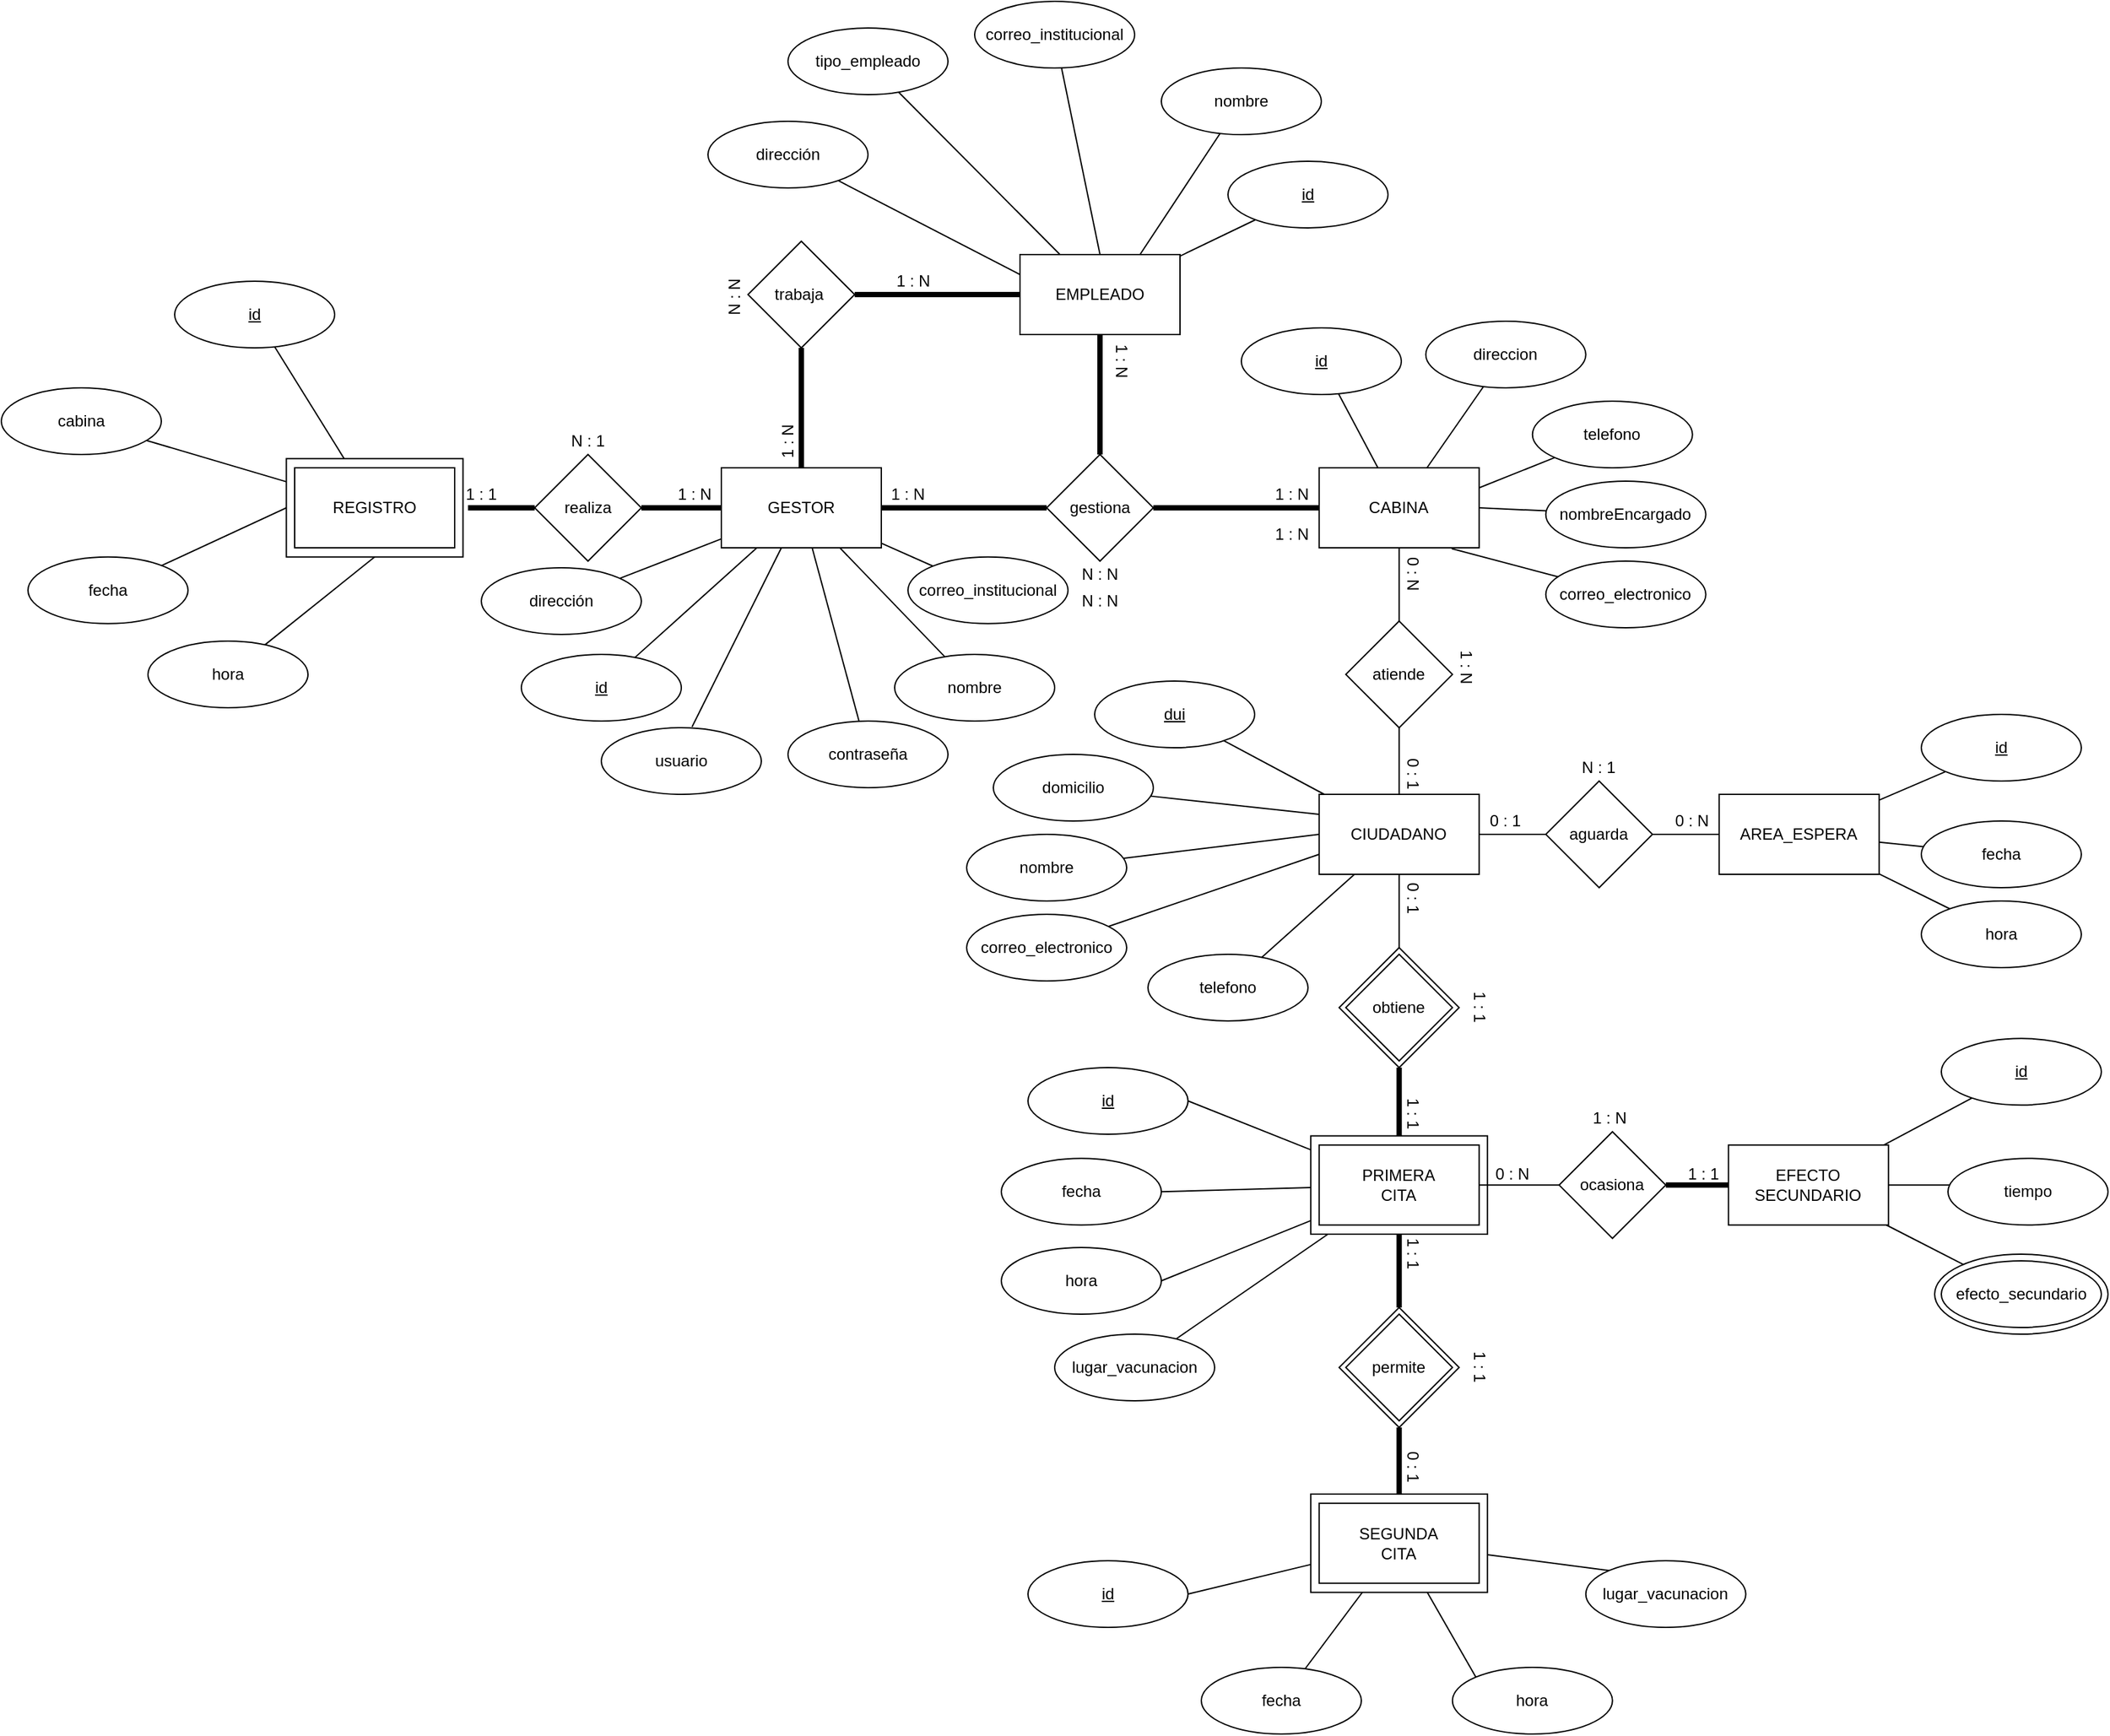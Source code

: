 <mxfile version="14.8.1" type="device"><diagram id="GtlWvggoVSXs7kWJyvqW" name="Page-1"><mxGraphModel dx="2150" dy="1871" grid="1" gridSize="10" guides="1" tooltips="1" connect="1" arrows="1" fold="1" page="1" pageScale="1" pageWidth="827" pageHeight="1169" math="0" shadow="0"><root><mxCell id="0"/><mxCell id="1" parent="0"/><mxCell id="ilYAD4lkbjqUgrxvVaNT-58" value="" style="ellipse;whiteSpace=wrap;html=1;" parent="1" vertex="1"><mxGeometry x="1100" y="850" width="130" height="60" as="geometry"/></mxCell><mxCell id="ilYAD4lkbjqUgrxvVaNT-56" style="edgeStyle=none;rounded=0;orthogonalLoop=1;jettySize=auto;html=1;entryX=0.5;entryY=0;entryDx=0;entryDy=0;endArrow=none;endFill=0;strokeWidth=4;" parent="1" source="ilYAD4lkbjqUgrxvVaNT-54" target="ilYAD4lkbjqUgrxvVaNT-47" edge="1"><mxGeometry relative="1" as="geometry"/></mxCell><mxCell id="ilYAD4lkbjqUgrxvVaNT-54" value="" style="rhombus;whiteSpace=wrap;html=1;strokeColor=#000000;strokeWidth=1;fillColor=#FFFFFF;" parent="1" vertex="1"><mxGeometry x="653.35" y="620" width="90" height="90" as="geometry"/></mxCell><mxCell id="Xh5Pq-tWvc1klmHSqCGL-21" style="edgeStyle=none;rounded=0;orthogonalLoop=1;jettySize=auto;html=1;entryX=1;entryY=0.5;entryDx=0;entryDy=0;endArrow=none;endFill=0;" edge="1" parent="1" source="ilYAD4lkbjqUgrxvVaNT-47" target="YByabh3VJ4g1evLDkv0n-15"><mxGeometry relative="1" as="geometry"/></mxCell><mxCell id="Xh5Pq-tWvc1klmHSqCGL-22" style="edgeStyle=none;rounded=0;orthogonalLoop=1;jettySize=auto;html=1;entryX=1;entryY=0.5;entryDx=0;entryDy=0;endArrow=none;endFill=0;" edge="1" parent="1" source="ilYAD4lkbjqUgrxvVaNT-47" target="bIRjx_F4PmhxGyRf75QR-77"><mxGeometry relative="1" as="geometry"/></mxCell><mxCell id="Xh5Pq-tWvc1klmHSqCGL-23" style="edgeStyle=none;rounded=0;orthogonalLoop=1;jettySize=auto;html=1;entryX=1;entryY=0.5;entryDx=0;entryDy=0;endArrow=none;endFill=0;" edge="1" parent="1" source="ilYAD4lkbjqUgrxvVaNT-47" target="bIRjx_F4PmhxGyRf75QR-78"><mxGeometry relative="1" as="geometry"/></mxCell><mxCell id="Xh5Pq-tWvc1klmHSqCGL-25" style="edgeStyle=none;rounded=0;orthogonalLoop=1;jettySize=auto;html=1;endArrow=none;endFill=0;" edge="1" parent="1" source="ilYAD4lkbjqUgrxvVaNT-47" target="bIRjx_F4PmhxGyRf75QR-79"><mxGeometry relative="1" as="geometry"/></mxCell><mxCell id="ilYAD4lkbjqUgrxvVaNT-47" value="" style="rounded=0;whiteSpace=wrap;html=1;strokeColor=#000000;strokeWidth=1;fillColor=#FFFFFF;" parent="1" vertex="1"><mxGeometry x="632.1" y="761.25" width="132.5" height="73.75" as="geometry"/></mxCell><mxCell id="ilYAD4lkbjqUgrxvVaNT-52" style="edgeStyle=none;rounded=0;orthogonalLoop=1;jettySize=auto;html=1;entryX=0.5;entryY=0;entryDx=0;entryDy=0;endArrow=none;endFill=0;strokeWidth=4;" parent="1" source="ilYAD4lkbjqUgrxvVaNT-38" target="ilYAD4lkbjqUgrxvVaNT-35" edge="1"><mxGeometry relative="1" as="geometry"/></mxCell><mxCell id="ilYAD4lkbjqUgrxvVaNT-53" style="edgeStyle=none;rounded=0;orthogonalLoop=1;jettySize=auto;html=1;entryX=0.5;entryY=1;entryDx=0;entryDy=0;endArrow=none;endFill=0;strokeWidth=4;" parent="1" source="ilYAD4lkbjqUgrxvVaNT-38" target="ilYAD4lkbjqUgrxvVaNT-47" edge="1"><mxGeometry relative="1" as="geometry"/></mxCell><mxCell id="ilYAD4lkbjqUgrxvVaNT-38" value="" style="rhombus;whiteSpace=wrap;html=1;strokeColor=#000000;strokeWidth=1;fillColor=#FFFFFF;" parent="1" vertex="1"><mxGeometry x="653.35" y="890" width="90" height="90" as="geometry"/></mxCell><mxCell id="Xh5Pq-tWvc1klmHSqCGL-26" style="edgeStyle=none;rounded=0;orthogonalLoop=1;jettySize=auto;html=1;entryX=1;entryY=0.5;entryDx=0;entryDy=0;endArrow=none;endFill=0;" edge="1" parent="1" source="ilYAD4lkbjqUgrxvVaNT-35" target="bIRjx_F4PmhxGyRf75QR-89"><mxGeometry relative="1" as="geometry"/></mxCell><mxCell id="Xh5Pq-tWvc1klmHSqCGL-28" style="edgeStyle=none;rounded=0;orthogonalLoop=1;jettySize=auto;html=1;entryX=0;entryY=0;entryDx=0;entryDy=0;endArrow=none;endFill=0;" edge="1" parent="1" source="ilYAD4lkbjqUgrxvVaNT-35" target="Xh5Pq-tWvc1klmHSqCGL-18"><mxGeometry relative="1" as="geometry"/></mxCell><mxCell id="Xh5Pq-tWvc1klmHSqCGL-31" style="edgeStyle=none;rounded=0;orthogonalLoop=1;jettySize=auto;html=1;entryX=0;entryY=0;entryDx=0;entryDy=0;endArrow=none;endFill=0;" edge="1" parent="1" source="ilYAD4lkbjqUgrxvVaNT-35" target="Xh5Pq-tWvc1klmHSqCGL-19"><mxGeometry relative="1" as="geometry"/></mxCell><mxCell id="Xh5Pq-tWvc1klmHSqCGL-54" style="edgeStyle=none;rounded=0;orthogonalLoop=1;jettySize=auto;html=1;endArrow=none;endFill=0;" edge="1" parent="1" source="ilYAD4lkbjqUgrxvVaNT-35" target="Xh5Pq-tWvc1klmHSqCGL-17"><mxGeometry relative="1" as="geometry"/></mxCell><mxCell id="ilYAD4lkbjqUgrxvVaNT-35" value="" style="rounded=0;whiteSpace=wrap;html=1;strokeColor=#000000;strokeWidth=1;fillColor=#FFFFFF;" parent="1" vertex="1"><mxGeometry x="632.1" y="1030" width="132.5" height="73.75" as="geometry"/></mxCell><mxCell id="ilYAD4lkbjqUgrxvVaNT-32" style="edgeStyle=none;rounded=0;orthogonalLoop=1;jettySize=auto;html=1;endArrow=none;endFill=0;" parent="1" source="ilYAD4lkbjqUgrxvVaNT-28" target="CvrcH5xTIL3rKFmLxYmg-8" edge="1"><mxGeometry relative="1" as="geometry"/></mxCell><mxCell id="ilYAD4lkbjqUgrxvVaNT-34" style="edgeStyle=none;rounded=0;orthogonalLoop=1;jettySize=auto;html=1;endArrow=none;endFill=0;" parent="1" source="ilYAD4lkbjqUgrxvVaNT-28" target="CvrcH5xTIL3rKFmLxYmg-18" edge="1"><mxGeometry relative="1" as="geometry"/></mxCell><mxCell id="ilYAD4lkbjqUgrxvVaNT-28" value="" style="rounded=0;whiteSpace=wrap;html=1;strokeColor=#000000;strokeWidth=1;fillColor=#FFFFFF;" parent="1" vertex="1"><mxGeometry x="-136.25" y="253.13" width="132.5" height="73.75" as="geometry"/></mxCell><mxCell id="bIRjx_F4PmhxGyRf75QR-21" style="edgeStyle=orthogonalEdgeStyle;rounded=0;orthogonalLoop=1;jettySize=auto;html=1;endArrow=none;endFill=0;strokeWidth=4;" parent="1" source="bIRjx_F4PmhxGyRf75QR-1" target="bIRjx_F4PmhxGyRf75QR-2" edge="1"><mxGeometry relative="1" as="geometry"/></mxCell><mxCell id="Xh5Pq-tWvc1klmHSqCGL-40" style="edgeStyle=none;rounded=0;orthogonalLoop=1;jettySize=auto;html=1;endArrow=none;endFill=0;" edge="1" parent="1" source="bIRjx_F4PmhxGyRf75QR-1" target="Xh5Pq-tWvc1klmHSqCGL-35"><mxGeometry relative="1" as="geometry"/></mxCell><mxCell id="Xh5Pq-tWvc1klmHSqCGL-41" style="edgeStyle=none;rounded=0;orthogonalLoop=1;jettySize=auto;html=1;endArrow=none;endFill=0;" edge="1" parent="1" source="bIRjx_F4PmhxGyRf75QR-1" target="bIRjx_F4PmhxGyRf75QR-43"><mxGeometry relative="1" as="geometry"/></mxCell><mxCell id="Xh5Pq-tWvc1klmHSqCGL-43" style="edgeStyle=none;rounded=0;orthogonalLoop=1;jettySize=auto;html=1;endArrow=none;endFill=0;" edge="1" parent="1" source="bIRjx_F4PmhxGyRf75QR-1" target="Xh5Pq-tWvc1klmHSqCGL-32"><mxGeometry relative="1" as="geometry"/></mxCell><mxCell id="Xh5Pq-tWvc1klmHSqCGL-44" style="edgeStyle=none;rounded=0;orthogonalLoop=1;jettySize=auto;html=1;endArrow=none;endFill=0;" edge="1" parent="1" source="bIRjx_F4PmhxGyRf75QR-1" target="Xh5Pq-tWvc1klmHSqCGL-33"><mxGeometry relative="1" as="geometry"/></mxCell><mxCell id="Xh5Pq-tWvc1klmHSqCGL-48" style="edgeStyle=none;rounded=0;orthogonalLoop=1;jettySize=auto;html=1;entryX=0.567;entryY=-0.013;entryDx=0;entryDy=0;entryPerimeter=0;endArrow=none;endFill=0;" edge="1" parent="1" source="bIRjx_F4PmhxGyRf75QR-1" target="Xh5Pq-tWvc1klmHSqCGL-46"><mxGeometry relative="1" as="geometry"/></mxCell><mxCell id="Xh5Pq-tWvc1klmHSqCGL-49" style="edgeStyle=none;rounded=0;orthogonalLoop=1;jettySize=auto;html=1;endArrow=none;endFill=0;" edge="1" parent="1" source="bIRjx_F4PmhxGyRf75QR-1" target="Xh5Pq-tWvc1klmHSqCGL-47"><mxGeometry relative="1" as="geometry"/></mxCell><mxCell id="bIRjx_F4PmhxGyRf75QR-1" value="GESTOR" style="rounded=0;whiteSpace=wrap;html=1;" parent="1" vertex="1"><mxGeometry x="190" y="260" width="120" height="60" as="geometry"/></mxCell><mxCell id="bIRjx_F4PmhxGyRf75QR-22" style="edgeStyle=orthogonalEdgeStyle;rounded=0;orthogonalLoop=1;jettySize=auto;html=1;exitX=1;exitY=0.5;exitDx=0;exitDy=0;entryX=0;entryY=0.5;entryDx=0;entryDy=0;endArrow=none;endFill=0;strokeWidth=4;" parent="1" source="bIRjx_F4PmhxGyRf75QR-2" target="bIRjx_F4PmhxGyRf75QR-3" edge="1"><mxGeometry relative="1" as="geometry"/></mxCell><mxCell id="bIRjx_F4PmhxGyRf75QR-2" value="gestiona" style="rhombus;whiteSpace=wrap;html=1;" parent="1" vertex="1"><mxGeometry x="434" y="250" width="80" height="80" as="geometry"/></mxCell><mxCell id="bIRjx_F4PmhxGyRf75QR-23" style="edgeStyle=orthogonalEdgeStyle;rounded=0;orthogonalLoop=1;jettySize=auto;html=1;entryX=0.5;entryY=0;entryDx=0;entryDy=0;endArrow=none;endFill=0;" parent="1" source="bIRjx_F4PmhxGyRf75QR-3" target="bIRjx_F4PmhxGyRf75QR-12" edge="1"><mxGeometry relative="1" as="geometry"/></mxCell><mxCell id="Xh5Pq-tWvc1klmHSqCGL-38" style="edgeStyle=none;rounded=0;orthogonalLoop=1;jettySize=auto;html=1;endArrow=none;endFill=0;" edge="1" parent="1" source="bIRjx_F4PmhxGyRf75QR-3" target="bIRjx_F4PmhxGyRf75QR-54"><mxGeometry relative="1" as="geometry"/></mxCell><mxCell id="Xh5Pq-tWvc1klmHSqCGL-52" style="edgeStyle=none;rounded=0;orthogonalLoop=1;jettySize=auto;html=1;endArrow=none;endFill=0;" edge="1" parent="1" source="bIRjx_F4PmhxGyRf75QR-3" target="YByabh3VJ4g1evLDkv0n-17"><mxGeometry relative="1" as="geometry"/></mxCell><mxCell id="bIRjx_F4PmhxGyRf75QR-3" value="CABINA" style="rounded=0;whiteSpace=wrap;html=1;" parent="1" vertex="1"><mxGeometry x="638.35" y="260" width="120" height="60" as="geometry"/></mxCell><mxCell id="bIRjx_F4PmhxGyRf75QR-31" style="edgeStyle=orthogonalEdgeStyle;rounded=0;orthogonalLoop=1;jettySize=auto;html=1;entryX=0;entryY=0.5;entryDx=0;entryDy=0;endArrow=none;endFill=0;" parent="1" source="bIRjx_F4PmhxGyRf75QR-6" target="bIRjx_F4PmhxGyRf75QR-15" edge="1"><mxGeometry relative="1" as="geometry"/></mxCell><mxCell id="ilYAD4lkbjqUgrxvVaNT-55" style="edgeStyle=none;rounded=0;orthogonalLoop=1;jettySize=auto;html=1;entryX=0.5;entryY=0;entryDx=0;entryDy=0;endArrow=none;endFill=0;" parent="1" source="bIRjx_F4PmhxGyRf75QR-6" target="ilYAD4lkbjqUgrxvVaNT-54" edge="1"><mxGeometry relative="1" as="geometry"/></mxCell><mxCell id="Xh5Pq-tWvc1klmHSqCGL-53" style="edgeStyle=none;rounded=0;orthogonalLoop=1;jettySize=auto;html=1;endArrow=none;endFill=0;" edge="1" parent="1" source="bIRjx_F4PmhxGyRf75QR-6" target="bIRjx_F4PmhxGyRf75QR-69"><mxGeometry relative="1" as="geometry"/></mxCell><mxCell id="bIRjx_F4PmhxGyRf75QR-6" value="CIUDADANO" style="rounded=0;whiteSpace=wrap;html=1;" parent="1" vertex="1"><mxGeometry x="638.35" y="505" width="120" height="60" as="geometry"/></mxCell><mxCell id="bIRjx_F4PmhxGyRf75QR-29" style="edgeStyle=orthogonalEdgeStyle;rounded=0;orthogonalLoop=1;jettySize=auto;html=1;entryX=0;entryY=0.5;entryDx=0;entryDy=0;endArrow=none;endFill=0;" parent="1" source="bIRjx_F4PmhxGyRf75QR-7" target="bIRjx_F4PmhxGyRf75QR-16" edge="1"><mxGeometry relative="1" as="geometry"/></mxCell><mxCell id="bIRjx_F4PmhxGyRf75QR-7" value="PRIMERA&lt;br&gt;CITA" style="rounded=0;whiteSpace=wrap;html=1;" parent="1" vertex="1"><mxGeometry x="638.35" y="768.13" width="120" height="60" as="geometry"/></mxCell><mxCell id="bIRjx_F4PmhxGyRf75QR-33" value="" style="edgeStyle=orthogonalEdgeStyle;rounded=0;orthogonalLoop=1;jettySize=auto;html=1;endArrow=none;endFill=0;" parent="1" source="bIRjx_F4PmhxGyRf75QR-8" target="bIRjx_F4PmhxGyRf75QR-15" edge="1"><mxGeometry relative="1" as="geometry"/></mxCell><mxCell id="Xh5Pq-tWvc1klmHSqCGL-57" style="edgeStyle=none;rounded=0;orthogonalLoop=1;jettySize=auto;html=1;endArrow=none;endFill=0;" edge="1" parent="1" source="bIRjx_F4PmhxGyRf75QR-8" target="bIRjx_F4PmhxGyRf75QR-87"><mxGeometry relative="1" as="geometry"/></mxCell><mxCell id="Xh5Pq-tWvc1klmHSqCGL-58" style="edgeStyle=none;rounded=0;orthogonalLoop=1;jettySize=auto;html=1;endArrow=none;endFill=0;" edge="1" parent="1" source="bIRjx_F4PmhxGyRf75QR-8" target="bIRjx_F4PmhxGyRf75QR-84"><mxGeometry relative="1" as="geometry"/></mxCell><mxCell id="Xh5Pq-tWvc1klmHSqCGL-59" style="edgeStyle=none;rounded=0;orthogonalLoop=1;jettySize=auto;html=1;endArrow=none;endFill=0;" edge="1" parent="1" source="bIRjx_F4PmhxGyRf75QR-8" target="bIRjx_F4PmhxGyRf75QR-83"><mxGeometry relative="1" as="geometry"/></mxCell><mxCell id="bIRjx_F4PmhxGyRf75QR-8" value="AREA_ESPERA" style="rounded=0;whiteSpace=wrap;html=1;" parent="1" vertex="1"><mxGeometry x="938.35" y="505" width="120" height="60" as="geometry"/></mxCell><mxCell id="bIRjx_F4PmhxGyRf75QR-9" value="SEGUNDA&lt;br&gt;CITA" style="rounded=0;whiteSpace=wrap;html=1;" parent="1" vertex="1"><mxGeometry x="638.35" y="1036.87" width="120" height="60" as="geometry"/></mxCell><mxCell id="bIRjx_F4PmhxGyRf75QR-30" style="edgeStyle=orthogonalEdgeStyle;rounded=0;orthogonalLoop=1;jettySize=auto;html=1;entryX=1;entryY=0.5;entryDx=0;entryDy=0;endArrow=none;endFill=0;strokeWidth=4;" parent="1" source="bIRjx_F4PmhxGyRf75QR-10" target="bIRjx_F4PmhxGyRf75QR-16" edge="1"><mxGeometry relative="1" as="geometry"/></mxCell><mxCell id="Xh5Pq-tWvc1klmHSqCGL-55" style="edgeStyle=none;rounded=0;orthogonalLoop=1;jettySize=auto;html=1;endArrow=none;endFill=0;" edge="1" parent="1" source="bIRjx_F4PmhxGyRf75QR-10" target="bIRjx_F4PmhxGyRf75QR-93"><mxGeometry relative="1" as="geometry"/></mxCell><mxCell id="Xh5Pq-tWvc1klmHSqCGL-56" style="edgeStyle=none;rounded=0;orthogonalLoop=1;jettySize=auto;html=1;endArrow=none;endFill=0;" edge="1" parent="1" source="bIRjx_F4PmhxGyRf75QR-10" target="ilYAD4lkbjqUgrxvVaNT-58"><mxGeometry relative="1" as="geometry"/></mxCell><mxCell id="bIRjx_F4PmhxGyRf75QR-10" value="EFECTO&lt;br&gt;SECUNDARIO" style="rounded=0;whiteSpace=wrap;html=1;" parent="1" vertex="1"><mxGeometry x="945.35" y="768.13" width="120" height="60" as="geometry"/></mxCell><mxCell id="bIRjx_F4PmhxGyRf75QR-62" style="edgeStyle=orthogonalEdgeStyle;rounded=0;orthogonalLoop=1;jettySize=auto;html=1;entryX=0.5;entryY=0;entryDx=0;entryDy=0;endArrow=none;endFill=0;strokeWidth=4;" parent="1" source="bIRjx_F4PmhxGyRf75QR-11" target="bIRjx_F4PmhxGyRf75QR-1" edge="1"><mxGeometry relative="1" as="geometry"/></mxCell><mxCell id="bIRjx_F4PmhxGyRf75QR-11" value="trabaja&amp;nbsp;" style="rhombus;whiteSpace=wrap;html=1;" parent="1" vertex="1"><mxGeometry x="210" y="90" width="80" height="80" as="geometry"/></mxCell><mxCell id="bIRjx_F4PmhxGyRf75QR-24" style="edgeStyle=orthogonalEdgeStyle;rounded=0;orthogonalLoop=1;jettySize=auto;html=1;exitX=0.5;exitY=1;exitDx=0;exitDy=0;entryX=0.5;entryY=0;entryDx=0;entryDy=0;endArrow=none;endFill=0;" parent="1" source="bIRjx_F4PmhxGyRf75QR-12" target="bIRjx_F4PmhxGyRf75QR-6" edge="1"><mxGeometry relative="1" as="geometry"/></mxCell><mxCell id="bIRjx_F4PmhxGyRf75QR-12" value="atiende" style="rhombus;whiteSpace=wrap;html=1;" parent="1" vertex="1"><mxGeometry x="658.35" y="375" width="80" height="80" as="geometry"/></mxCell><mxCell id="bIRjx_F4PmhxGyRf75QR-13" value="obtiene" style="rhombus;whiteSpace=wrap;html=1;" parent="1" vertex="1"><mxGeometry x="658.35" y="625" width="80" height="80" as="geometry"/></mxCell><mxCell id="bIRjx_F4PmhxGyRf75QR-15" value="aguarda" style="rhombus;whiteSpace=wrap;html=1;" parent="1" vertex="1"><mxGeometry x="808.35" y="495" width="80" height="80" as="geometry"/></mxCell><mxCell id="bIRjx_F4PmhxGyRf75QR-16" value="ocasiona" style="rhombus;whiteSpace=wrap;html=1;" parent="1" vertex="1"><mxGeometry x="818.35" y="758.12" width="80" height="80" as="geometry"/></mxCell><mxCell id="bIRjx_F4PmhxGyRf75QR-17" value="permite" style="rhombus;whiteSpace=wrap;html=1;" parent="1" vertex="1"><mxGeometry x="658.35" y="895" width="80" height="80" as="geometry"/></mxCell><mxCell id="bIRjx_F4PmhxGyRf75QR-60" style="edgeStyle=orthogonalEdgeStyle;rounded=0;orthogonalLoop=1;jettySize=auto;html=1;entryX=0.5;entryY=0;entryDx=0;entryDy=0;endArrow=none;endFill=0;strokeWidth=4;" parent="1" source="bIRjx_F4PmhxGyRf75QR-18" target="bIRjx_F4PmhxGyRf75QR-2" edge="1"><mxGeometry relative="1" as="geometry"/></mxCell><mxCell id="bIRjx_F4PmhxGyRf75QR-61" style="edgeStyle=orthogonalEdgeStyle;rounded=0;orthogonalLoop=1;jettySize=auto;html=1;entryX=1;entryY=0.5;entryDx=0;entryDy=0;endArrow=none;endFill=0;strokeWidth=4;" parent="1" source="bIRjx_F4PmhxGyRf75QR-18" target="bIRjx_F4PmhxGyRf75QR-11" edge="1"><mxGeometry relative="1" as="geometry"/></mxCell><mxCell id="bIRjx_F4PmhxGyRf75QR-18" value="EMPLEADO" style="rounded=0;whiteSpace=wrap;html=1;sketch=0;" parent="1" vertex="1"><mxGeometry x="414" y="100" width="120" height="60" as="geometry"/></mxCell><mxCell id="Xh5Pq-tWvc1klmHSqCGL-6" style="edgeStyle=none;rounded=0;orthogonalLoop=1;jettySize=auto;html=1;entryX=0.25;entryY=0;entryDx=0;entryDy=0;endArrow=none;endFill=0;" edge="1" parent="1" source="bIRjx_F4PmhxGyRf75QR-39" target="bIRjx_F4PmhxGyRf75QR-18"><mxGeometry relative="1" as="geometry"/></mxCell><mxCell id="bIRjx_F4PmhxGyRf75QR-39" value="tipo_empleado" style="ellipse;whiteSpace=wrap;html=1;" parent="1" vertex="1"><mxGeometry x="240" y="-70" width="120" height="50" as="geometry"/></mxCell><mxCell id="Xh5Pq-tWvc1klmHSqCGL-7" style="edgeStyle=none;rounded=0;orthogonalLoop=1;jettySize=auto;html=1;entryX=0;entryY=0.25;entryDx=0;entryDy=0;endArrow=none;endFill=0;" edge="1" parent="1" source="bIRjx_F4PmhxGyRf75QR-40" target="bIRjx_F4PmhxGyRf75QR-18"><mxGeometry relative="1" as="geometry"/></mxCell><mxCell id="bIRjx_F4PmhxGyRf75QR-40" value="dirección" style="ellipse;whiteSpace=wrap;html=1;" parent="1" vertex="1"><mxGeometry x="180" width="120" height="50" as="geometry"/></mxCell><mxCell id="Xh5Pq-tWvc1klmHSqCGL-5" style="edgeStyle=none;rounded=0;orthogonalLoop=1;jettySize=auto;html=1;entryX=0.5;entryY=0;entryDx=0;entryDy=0;endArrow=none;endFill=0;" edge="1" parent="1" source="bIRjx_F4PmhxGyRf75QR-41" target="bIRjx_F4PmhxGyRf75QR-18"><mxGeometry relative="1" as="geometry"/></mxCell><mxCell id="bIRjx_F4PmhxGyRf75QR-41" value="correo_institucional" style="ellipse;whiteSpace=wrap;html=1;" parent="1" vertex="1"><mxGeometry x="380" y="-90" width="120" height="50" as="geometry"/></mxCell><mxCell id="Xh5Pq-tWvc1klmHSqCGL-4" style="edgeStyle=none;rounded=0;orthogonalLoop=1;jettySize=auto;html=1;entryX=0.75;entryY=0;entryDx=0;entryDy=0;endArrow=none;endFill=0;" edge="1" parent="1" source="bIRjx_F4PmhxGyRf75QR-42" target="bIRjx_F4PmhxGyRf75QR-18"><mxGeometry relative="1" as="geometry"/></mxCell><mxCell id="bIRjx_F4PmhxGyRf75QR-42" value="nombre" style="ellipse;whiteSpace=wrap;html=1;" parent="1" vertex="1"><mxGeometry x="520" y="-40" width="120" height="50" as="geometry"/></mxCell><mxCell id="bIRjx_F4PmhxGyRf75QR-43" value="&lt;u&gt;id&lt;/u&gt;" style="ellipse;whiteSpace=wrap;html=1;" parent="1" vertex="1"><mxGeometry x="40" y="400" width="120" height="50" as="geometry"/></mxCell><mxCell id="bIRjx_F4PmhxGyRf75QR-54" value="direccion" style="ellipse;whiteSpace=wrap;html=1;" parent="1" vertex="1"><mxGeometry x="718.35" y="150" width="120" height="50" as="geometry"/></mxCell><mxCell id="bIRjx_F4PmhxGyRf75QR-65" style="edgeStyle=none;rounded=0;orthogonalLoop=1;jettySize=auto;html=1;entryX=1;entryY=0.5;entryDx=0;entryDy=0;endArrow=none;endFill=0;" parent="1" source="bIRjx_F4PmhxGyRf75QR-55" target="bIRjx_F4PmhxGyRf75QR-3" edge="1"><mxGeometry relative="1" as="geometry"/></mxCell><mxCell id="bIRjx_F4PmhxGyRf75QR-55" value="nombreEncargado" style="ellipse;whiteSpace=wrap;html=1;" parent="1" vertex="1"><mxGeometry x="808.35" y="270" width="120" height="50" as="geometry"/></mxCell><mxCell id="bIRjx_F4PmhxGyRf75QR-64" style="edgeStyle=none;rounded=0;orthogonalLoop=1;jettySize=auto;html=1;entryX=1;entryY=0.25;entryDx=0;entryDy=0;endArrow=none;endFill=0;" parent="1" source="bIRjx_F4PmhxGyRf75QR-56" target="bIRjx_F4PmhxGyRf75QR-3" edge="1"><mxGeometry relative="1" as="geometry"/></mxCell><mxCell id="bIRjx_F4PmhxGyRf75QR-56" value="telefono" style="ellipse;whiteSpace=wrap;html=1;" parent="1" vertex="1"><mxGeometry x="798.35" y="210" width="120" height="50" as="geometry"/></mxCell><mxCell id="bIRjx_F4PmhxGyRf75QR-66" style="edgeStyle=none;rounded=0;orthogonalLoop=1;jettySize=auto;html=1;entryX=0.828;entryY=1.011;entryDx=0;entryDy=0;entryPerimeter=0;endArrow=none;endFill=0;" parent="1" source="bIRjx_F4PmhxGyRf75QR-57" target="bIRjx_F4PmhxGyRf75QR-3" edge="1"><mxGeometry relative="1" as="geometry"/></mxCell><mxCell id="bIRjx_F4PmhxGyRf75QR-57" value="correo_electronico" style="ellipse;whiteSpace=wrap;html=1;" parent="1" vertex="1"><mxGeometry x="808.35" y="330" width="120" height="50" as="geometry"/></mxCell><mxCell id="bIRjx_F4PmhxGyRf75QR-73" style="edgeStyle=none;rounded=0;orthogonalLoop=1;jettySize=auto;html=1;entryX=0;entryY=0.25;entryDx=0;entryDy=0;endArrow=none;endFill=0;" parent="1" source="bIRjx_F4PmhxGyRf75QR-67" target="bIRjx_F4PmhxGyRf75QR-6" edge="1"><mxGeometry relative="1" as="geometry"/></mxCell><mxCell id="bIRjx_F4PmhxGyRf75QR-67" value="domicilio" style="ellipse;whiteSpace=wrap;html=1;" parent="1" vertex="1"><mxGeometry x="394" y="475" width="120" height="50" as="geometry"/></mxCell><mxCell id="bIRjx_F4PmhxGyRf75QR-74" style="edgeStyle=none;rounded=0;orthogonalLoop=1;jettySize=auto;html=1;entryX=0;entryY=0.5;entryDx=0;entryDy=0;endArrow=none;endFill=0;" parent="1" source="bIRjx_F4PmhxGyRf75QR-68" target="bIRjx_F4PmhxGyRf75QR-6" edge="1"><mxGeometry relative="1" as="geometry"/></mxCell><mxCell id="bIRjx_F4PmhxGyRf75QR-68" value="nombre" style="ellipse;whiteSpace=wrap;html=1;" parent="1" vertex="1"><mxGeometry x="374" y="535" width="120" height="50" as="geometry"/></mxCell><mxCell id="bIRjx_F4PmhxGyRf75QR-69" value="telefono" style="ellipse;whiteSpace=wrap;html=1;" parent="1" vertex="1"><mxGeometry x="510" y="625" width="120" height="50" as="geometry"/></mxCell><mxCell id="bIRjx_F4PmhxGyRf75QR-75" style="edgeStyle=none;rounded=0;orthogonalLoop=1;jettySize=auto;html=1;endArrow=none;endFill=0;entryX=0;entryY=0.75;entryDx=0;entryDy=0;" parent="1" source="bIRjx_F4PmhxGyRf75QR-70" target="bIRjx_F4PmhxGyRf75QR-6" edge="1"><mxGeometry relative="1" as="geometry"><mxPoint x="510" y="530" as="targetPoint"/></mxGeometry></mxCell><mxCell id="bIRjx_F4PmhxGyRf75QR-70" value="correo_electronico" style="ellipse;whiteSpace=wrap;html=1;" parent="1" vertex="1"><mxGeometry x="374" y="595" width="120" height="50" as="geometry"/></mxCell><mxCell id="bIRjx_F4PmhxGyRf75QR-72" style="edgeStyle=none;rounded=0;orthogonalLoop=1;jettySize=auto;html=1;endArrow=none;endFill=0;" parent="1" source="bIRjx_F4PmhxGyRf75QR-71" target="bIRjx_F4PmhxGyRf75QR-6" edge="1"><mxGeometry relative="1" as="geometry"/></mxCell><mxCell id="bIRjx_F4PmhxGyRf75QR-71" value="&lt;u&gt;dui&lt;/u&gt;" style="ellipse;whiteSpace=wrap;html=1;" parent="1" vertex="1"><mxGeometry x="470" y="420" width="120" height="50" as="geometry"/></mxCell><mxCell id="bIRjx_F4PmhxGyRf75QR-77" value="fecha" style="ellipse;whiteSpace=wrap;html=1;" parent="1" vertex="1"><mxGeometry x="400" y="778.13" width="120" height="50" as="geometry"/></mxCell><mxCell id="bIRjx_F4PmhxGyRf75QR-78" value="hora" style="ellipse;whiteSpace=wrap;html=1;" parent="1" vertex="1"><mxGeometry x="400" y="845" width="120" height="50" as="geometry"/></mxCell><mxCell id="bIRjx_F4PmhxGyRf75QR-79" value="lugar_vacunacion" style="ellipse;whiteSpace=wrap;html=1;" parent="1" vertex="1"><mxGeometry x="440" y="910" width="120" height="50" as="geometry"/></mxCell><mxCell id="bIRjx_F4PmhxGyRf75QR-83" value="hora" style="ellipse;whiteSpace=wrap;html=1;" parent="1" vertex="1"><mxGeometry x="1090" y="585" width="120" height="50" as="geometry"/></mxCell><mxCell id="bIRjx_F4PmhxGyRf75QR-84" value="fecha" style="ellipse;whiteSpace=wrap;html=1;" parent="1" vertex="1"><mxGeometry x="1090" y="525" width="120" height="50" as="geometry"/></mxCell><mxCell id="bIRjx_F4PmhxGyRf75QR-87" value="&lt;u&gt;id&lt;/u&gt;" style="ellipse;whiteSpace=wrap;html=1;" parent="1" vertex="1"><mxGeometry x="1090" y="445" width="120" height="50" as="geometry"/></mxCell><mxCell id="bIRjx_F4PmhxGyRf75QR-89" value="&lt;u&gt;id&lt;/u&gt;" style="ellipse;whiteSpace=wrap;html=1;" parent="1" vertex="1"><mxGeometry x="420" y="1080" width="120" height="50" as="geometry"/></mxCell><mxCell id="bIRjx_F4PmhxGyRf75QR-91" value="efecto_secundario" style="ellipse;whiteSpace=wrap;html=1;" parent="1" vertex="1"><mxGeometry x="1105" y="855" width="120" height="50" as="geometry"/></mxCell><mxCell id="bIRjx_F4PmhxGyRf75QR-95" style="edgeStyle=none;rounded=0;orthogonalLoop=1;jettySize=auto;html=1;entryX=1;entryY=0.5;entryDx=0;entryDy=0;endArrow=none;endFill=0;" parent="1" target="bIRjx_F4PmhxGyRf75QR-10" edge="1"><mxGeometry relative="1" as="geometry"><mxPoint x="1133.35" y="798.13" as="sourcePoint"/></mxGeometry></mxCell><mxCell id="bIRjx_F4PmhxGyRf75QR-92" value="tiempo" style="ellipse;whiteSpace=wrap;html=1;" parent="1" vertex="1"><mxGeometry x="1110" y="778.13" width="120" height="50" as="geometry"/></mxCell><mxCell id="bIRjx_F4PmhxGyRf75QR-93" value="&lt;u&gt;id&lt;/u&gt;" style="ellipse;whiteSpace=wrap;html=1;" parent="1" vertex="1"><mxGeometry x="1105" y="688.12" width="120" height="50" as="geometry"/></mxCell><mxCell id="CvrcH5xTIL3rKFmLxYmg-2" style="edgeStyle=orthogonalEdgeStyle;rounded=0;orthogonalLoop=1;jettySize=auto;html=1;entryX=0;entryY=0.5;entryDx=0;entryDy=0;endArrow=none;endFill=0;strokeWidth=4;" parent="1" source="CvrcH5xTIL3rKFmLxYmg-1" target="bIRjx_F4PmhxGyRf75QR-1" edge="1"><mxGeometry relative="1" as="geometry"/></mxCell><mxCell id="CvrcH5xTIL3rKFmLxYmg-1" value="realiza" style="rhombus;whiteSpace=wrap;html=1;" parent="1" vertex="1"><mxGeometry x="50" y="250" width="80" height="80" as="geometry"/></mxCell><mxCell id="CvrcH5xTIL3rKFmLxYmg-3" value="REGISTRO" style="rounded=0;whiteSpace=wrap;html=1;" parent="1" vertex="1"><mxGeometry x="-130" y="260" width="120" height="60" as="geometry"/></mxCell><mxCell id="Xh5Pq-tWvc1klmHSqCGL-2" style="rounded=0;orthogonalLoop=1;jettySize=auto;html=1;entryX=0;entryY=0.5;entryDx=0;entryDy=0;endArrow=none;endFill=0;" edge="1" parent="1" source="CvrcH5xTIL3rKFmLxYmg-7" target="ilYAD4lkbjqUgrxvVaNT-28"><mxGeometry relative="1" as="geometry"/></mxCell><mxCell id="CvrcH5xTIL3rKFmLxYmg-7" value="fecha" style="ellipse;whiteSpace=wrap;html=1;" parent="1" vertex="1"><mxGeometry x="-330" y="326.88" width="120" height="50" as="geometry"/></mxCell><mxCell id="CvrcH5xTIL3rKFmLxYmg-8" value="cabina" style="ellipse;whiteSpace=wrap;html=1;" parent="1" vertex="1"><mxGeometry x="-350" y="200" width="120" height="50" as="geometry"/></mxCell><mxCell id="Xh5Pq-tWvc1klmHSqCGL-3" style="rounded=0;orthogonalLoop=1;jettySize=auto;html=1;entryX=0.5;entryY=1;entryDx=0;entryDy=0;endArrow=none;endFill=0;" edge="1" parent="1" source="CvrcH5xTIL3rKFmLxYmg-9" target="ilYAD4lkbjqUgrxvVaNT-28"><mxGeometry relative="1" as="geometry"/></mxCell><mxCell id="CvrcH5xTIL3rKFmLxYmg-9" value="hora" style="ellipse;whiteSpace=wrap;html=1;" parent="1" vertex="1"><mxGeometry x="-240" y="390" width="120" height="50" as="geometry"/></mxCell><mxCell id="ilYAD4lkbjqUgrxvVaNT-29" style="edgeStyle=none;rounded=0;orthogonalLoop=1;jettySize=auto;html=1;exitX=0.25;exitY=1;exitDx=0;exitDy=0;entryX=0;entryY=0.5;entryDx=0;entryDy=0;endArrow=none;endFill=0;strokeWidth=4;" parent="1" source="CvrcH5xTIL3rKFmLxYmg-14" target="CvrcH5xTIL3rKFmLxYmg-1" edge="1"><mxGeometry relative="1" as="geometry"/></mxCell><mxCell id="CvrcH5xTIL3rKFmLxYmg-14" value="1 : 1" style="text;html=1;strokeColor=none;fillColor=none;align=center;verticalAlign=middle;whiteSpace=wrap;rounded=0;" parent="1" vertex="1"><mxGeometry x="-10" y="270" width="40" height="20" as="geometry"/></mxCell><mxCell id="CvrcH5xTIL3rKFmLxYmg-15" value="1 : N" style="text;html=1;strokeColor=none;fillColor=none;align=center;verticalAlign=middle;whiteSpace=wrap;rounded=0;" parent="1" vertex="1"><mxGeometry x="150" y="270" width="40" height="20" as="geometry"/></mxCell><mxCell id="CvrcH5xTIL3rKFmLxYmg-16" value="N : 1" style="text;html=1;strokeColor=none;fillColor=none;align=center;verticalAlign=middle;whiteSpace=wrap;rounded=0;" parent="1" vertex="1"><mxGeometry x="70" y="230" width="40" height="20" as="geometry"/></mxCell><mxCell id="CvrcH5xTIL3rKFmLxYmg-18" value="&lt;u&gt;id&lt;/u&gt;" style="ellipse;whiteSpace=wrap;html=1;" parent="1" vertex="1"><mxGeometry x="-220" y="120" width="120" height="50" as="geometry"/></mxCell><mxCell id="CvrcH5xTIL3rKFmLxYmg-20" value="1 : N" style="text;html=1;strokeColor=none;fillColor=none;align=center;verticalAlign=middle;whiteSpace=wrap;rounded=0;" parent="1" vertex="1"><mxGeometry x="310" y="270" width="40" height="20" as="geometry"/></mxCell><mxCell id="CvrcH5xTIL3rKFmLxYmg-21" value="1 : N" style="text;html=1;strokeColor=none;fillColor=none;align=center;verticalAlign=middle;whiteSpace=wrap;rounded=0;" parent="1" vertex="1"><mxGeometry x="598.35" y="270" width="40" height="20" as="geometry"/></mxCell><mxCell id="CvrcH5xTIL3rKFmLxYmg-22" value="0 : N" style="text;html=1;strokeColor=none;fillColor=none;align=center;verticalAlign=middle;whiteSpace=wrap;rounded=0;direction=west;rotation=90;" parent="1" vertex="1"><mxGeometry x="688.35" y="330" width="40" height="20" as="geometry"/></mxCell><mxCell id="CvrcH5xTIL3rKFmLxYmg-24" value="0 : 1" style="text;html=1;strokeColor=none;fillColor=none;align=center;verticalAlign=middle;whiteSpace=wrap;rounded=0;rotation=90;" parent="1" vertex="1"><mxGeometry x="688.35" y="480" width="40" height="20" as="geometry"/></mxCell><mxCell id="CvrcH5xTIL3rKFmLxYmg-25" value="1 : N" style="text;html=1;strokeColor=none;fillColor=none;align=center;verticalAlign=middle;whiteSpace=wrap;rounded=0;rotation=90;" parent="1" vertex="1"><mxGeometry x="728.35" y="400" width="40" height="20" as="geometry"/></mxCell><mxCell id="CvrcH5xTIL3rKFmLxYmg-26" value="0 : 1" style="text;html=1;strokeColor=none;fillColor=none;align=center;verticalAlign=middle;whiteSpace=wrap;rounded=0;" parent="1" vertex="1"><mxGeometry x="758.35" y="515" width="40" height="20" as="geometry"/></mxCell><mxCell id="CvrcH5xTIL3rKFmLxYmg-27" value="0 : N" style="text;html=1;strokeColor=none;fillColor=none;align=center;verticalAlign=middle;whiteSpace=wrap;rounded=0;" parent="1" vertex="1"><mxGeometry x="898.35" y="515" width="40" height="20" as="geometry"/></mxCell><mxCell id="CvrcH5xTIL3rKFmLxYmg-28" value="N : 1" style="text;html=1;strokeColor=none;fillColor=none;align=center;verticalAlign=middle;whiteSpace=wrap;rounded=0;" parent="1" vertex="1"><mxGeometry x="828.35" y="475" width="40" height="20" as="geometry"/></mxCell><mxCell id="CvrcH5xTIL3rKFmLxYmg-29" value="0 : 1&amp;nbsp;" style="text;html=1;strokeColor=none;fillColor=none;align=center;verticalAlign=middle;whiteSpace=wrap;rounded=0;rotation=90;" parent="1" vertex="1"><mxGeometry x="688.35" y="575" width="40" height="20" as="geometry"/></mxCell><mxCell id="CvrcH5xTIL3rKFmLxYmg-30" value="1 : 1" style="text;html=1;strokeColor=none;fillColor=none;align=center;verticalAlign=middle;whiteSpace=wrap;rounded=0;rotation=90;" parent="1" vertex="1"><mxGeometry x="688.35" y="735" width="40" height="20" as="geometry"/></mxCell><mxCell id="CvrcH5xTIL3rKFmLxYmg-32" value="1 : 1" style="text;html=1;strokeColor=none;fillColor=none;align=center;verticalAlign=middle;whiteSpace=wrap;rounded=0;rotation=90;" parent="1" vertex="1"><mxGeometry x="738.35" y="655" width="40" height="20" as="geometry"/></mxCell><mxCell id="CvrcH5xTIL3rKFmLxYmg-33" value="1 : 1" style="text;html=1;strokeColor=none;fillColor=none;align=center;verticalAlign=middle;whiteSpace=wrap;rounded=0;rotation=90;" parent="1" vertex="1"><mxGeometry x="688.35" y="840" width="40" height="20" as="geometry"/></mxCell><mxCell id="CvrcH5xTIL3rKFmLxYmg-34" value="0 : 1" style="text;html=1;strokeColor=none;fillColor=none;align=center;verticalAlign=middle;whiteSpace=wrap;rounded=0;rotation=90;" parent="1" vertex="1"><mxGeometry x="688.35" y="1000" width="40" height="20" as="geometry"/></mxCell><mxCell id="CvrcH5xTIL3rKFmLxYmg-37" value="1 : 1" style="text;html=1;strokeColor=none;fillColor=none;align=center;verticalAlign=middle;whiteSpace=wrap;rounded=0;rotation=90;" parent="1" vertex="1"><mxGeometry x="738.35" y="925" width="40" height="20" as="geometry"/></mxCell><mxCell id="CvrcH5xTIL3rKFmLxYmg-38" value="0 : N&amp;nbsp;" style="text;html=1;strokeColor=none;fillColor=none;align=center;verticalAlign=middle;whiteSpace=wrap;rounded=0;" parent="1" vertex="1"><mxGeometry x="764.6" y="780" width="40" height="20" as="geometry"/></mxCell><mxCell id="CvrcH5xTIL3rKFmLxYmg-39" value="&amp;nbsp;1 : 1" style="text;html=1;strokeColor=none;fillColor=none;align=center;verticalAlign=middle;whiteSpace=wrap;rounded=0;" parent="1" vertex="1"><mxGeometry x="905.35" y="780" width="40" height="20" as="geometry"/></mxCell><mxCell id="CvrcH5xTIL3rKFmLxYmg-40" value="1 : N&amp;nbsp;" style="text;html=1;strokeColor=none;fillColor=none;align=center;verticalAlign=middle;whiteSpace=wrap;rounded=0;" parent="1" vertex="1"><mxGeometry x="838.35" y="738.12" width="40" height="20" as="geometry"/></mxCell><mxCell id="kSKuD_fNfcsKFgTnNqju-8" value="1 : N" style="text;html=1;strokeColor=none;fillColor=none;align=center;verticalAlign=middle;whiteSpace=wrap;rounded=0;rotation=-90;" parent="1" vertex="1"><mxGeometry x="220" y="230" width="40" height="20" as="geometry"/></mxCell><mxCell id="ilYAD4lkbjqUgrxvVaNT-1" value="1 : N" style="text;html=1;strokeColor=none;fillColor=none;align=center;verticalAlign=middle;whiteSpace=wrap;rounded=0;" parent="1" vertex="1"><mxGeometry x="314" y="110" width="40" height="20" as="geometry"/></mxCell><mxCell id="ilYAD4lkbjqUgrxvVaNT-4" value="N : N&amp;nbsp;" style="text;html=1;strokeColor=none;fillColor=none;align=center;verticalAlign=middle;whiteSpace=wrap;rounded=0;rotation=-90;" parent="1" vertex="1"><mxGeometry x="180" y="120" width="40" height="20" as="geometry"/></mxCell><mxCell id="ilYAD4lkbjqUgrxvVaNT-16" style="edgeStyle=none;rounded=0;orthogonalLoop=1;jettySize=auto;html=1;exitX=0.5;exitY=1;exitDx=0;exitDy=0;endArrow=none;endFill=0;" parent="1" source="bIRjx_F4PmhxGyRf75QR-39" target="bIRjx_F4PmhxGyRf75QR-39" edge="1"><mxGeometry relative="1" as="geometry"/></mxCell><mxCell id="ilYAD4lkbjqUgrxvVaNT-24" value="1 : N" style="text;html=1;strokeColor=none;fillColor=none;align=center;verticalAlign=middle;whiteSpace=wrap;rounded=0;rotation=90;" parent="1" vertex="1"><mxGeometry x="470" y="170" width="40" height="20" as="geometry"/></mxCell><mxCell id="ilYAD4lkbjqUgrxvVaNT-25" value="1 : N" style="text;html=1;strokeColor=none;fillColor=none;align=center;verticalAlign=middle;whiteSpace=wrap;rounded=0;" parent="1" vertex="1"><mxGeometry x="598.35" y="300" width="40" height="20" as="geometry"/></mxCell><mxCell id="ilYAD4lkbjqUgrxvVaNT-26" value="N : N" style="text;html=1;strokeColor=none;fillColor=none;align=center;verticalAlign=middle;whiteSpace=wrap;rounded=0;" parent="1" vertex="1"><mxGeometry x="454" y="330" width="40" height="20" as="geometry"/></mxCell><mxCell id="ilYAD4lkbjqUgrxvVaNT-27" value="N : N" style="text;html=1;strokeColor=none;fillColor=none;align=center;verticalAlign=middle;whiteSpace=wrap;rounded=0;" parent="1" vertex="1"><mxGeometry x="454" y="350" width="40" height="20" as="geometry"/></mxCell><mxCell id="YByabh3VJ4g1evLDkv0n-12" style="edgeStyle=none;rounded=0;orthogonalLoop=1;jettySize=auto;html=1;endArrow=none;endFill=0;strokeWidth=1;" parent="1" source="YByabh3VJ4g1evLDkv0n-10" target="bIRjx_F4PmhxGyRf75QR-18" edge="1"><mxGeometry relative="1" as="geometry"/></mxCell><mxCell id="YByabh3VJ4g1evLDkv0n-10" value="&lt;u&gt;id&lt;/u&gt;" style="ellipse;whiteSpace=wrap;html=1;" parent="1" vertex="1"><mxGeometry x="570" y="30" width="120" height="50" as="geometry"/></mxCell><mxCell id="YByabh3VJ4g1evLDkv0n-15" value="&lt;u&gt;id&lt;/u&gt;" style="ellipse;whiteSpace=wrap;html=1;" parent="1" vertex="1"><mxGeometry x="420" y="710" width="120" height="50" as="geometry"/></mxCell><mxCell id="YByabh3VJ4g1evLDkv0n-17" value="&lt;u&gt;id&lt;/u&gt;" style="ellipse;whiteSpace=wrap;html=1;" parent="1" vertex="1"><mxGeometry x="580" y="155" width="120" height="50" as="geometry"/></mxCell><mxCell id="Xh5Pq-tWvc1klmHSqCGL-17" value="fecha" style="ellipse;whiteSpace=wrap;html=1;" vertex="1" parent="1"><mxGeometry x="550" y="1160" width="120" height="50" as="geometry"/></mxCell><mxCell id="Xh5Pq-tWvc1klmHSqCGL-18" value="hora" style="ellipse;whiteSpace=wrap;html=1;" vertex="1" parent="1"><mxGeometry x="738.35" y="1160" width="120" height="50" as="geometry"/></mxCell><mxCell id="Xh5Pq-tWvc1klmHSqCGL-19" value="lugar_vacunacion" style="ellipse;whiteSpace=wrap;html=1;" vertex="1" parent="1"><mxGeometry x="838.35" y="1080" width="120" height="50" as="geometry"/></mxCell><mxCell id="Xh5Pq-tWvc1klmHSqCGL-32" value="nombre" style="ellipse;whiteSpace=wrap;html=1;" vertex="1" parent="1"><mxGeometry x="320" y="400" width="120" height="50" as="geometry"/></mxCell><mxCell id="Xh5Pq-tWvc1klmHSqCGL-33" value="correo_institucional" style="ellipse;whiteSpace=wrap;html=1;" vertex="1" parent="1"><mxGeometry x="330" y="326.88" width="120" height="50" as="geometry"/></mxCell><mxCell id="Xh5Pq-tWvc1klmHSqCGL-35" value="dirección" style="ellipse;whiteSpace=wrap;html=1;" vertex="1" parent="1"><mxGeometry x="10" y="335" width="120" height="50" as="geometry"/></mxCell><mxCell id="Xh5Pq-tWvc1klmHSqCGL-46" value="usuario" style="ellipse;whiteSpace=wrap;html=1;" vertex="1" parent="1"><mxGeometry x="100" y="455" width="120" height="50" as="geometry"/></mxCell><mxCell id="Xh5Pq-tWvc1klmHSqCGL-47" value="contraseña" style="ellipse;whiteSpace=wrap;html=1;" vertex="1" parent="1"><mxGeometry x="240" y="450" width="120" height="50" as="geometry"/></mxCell></root></mxGraphModel></diagram></mxfile>